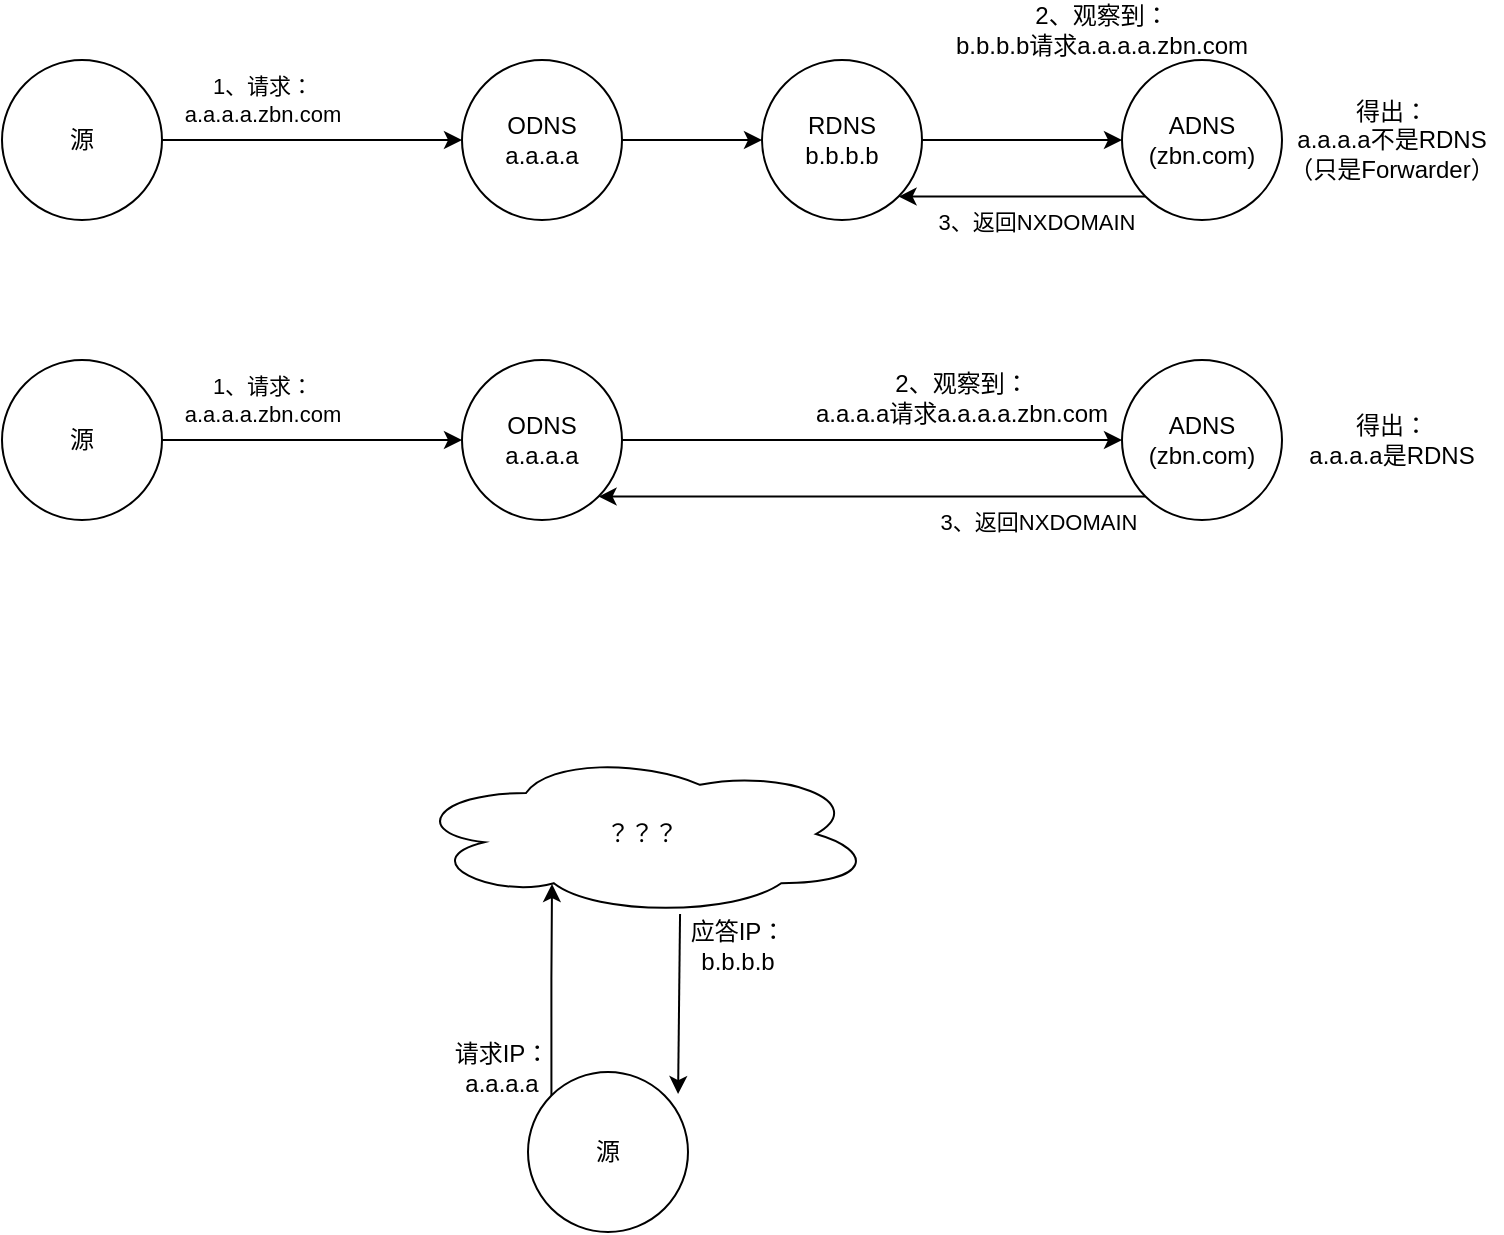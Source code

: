 <mxfile version="21.6.5" type="github">
  <diagram name="第 1 页" id="hRKpJBQKrlTPl6Rmi5Hu">
    <mxGraphModel dx="1379" dy="788" grid="0" gridSize="10" guides="1" tooltips="1" connect="1" arrows="1" fold="1" page="1" pageScale="1" pageWidth="2827" pageHeight="1169" math="0" shadow="0">
      <root>
        <mxCell id="0" />
        <mxCell id="1" parent="0" />
        <mxCell id="vsdkG895KJQekF62wLLN-3" value="" style="edgeStyle=orthogonalEdgeStyle;rounded=0;orthogonalLoop=1;jettySize=auto;html=1;" edge="1" parent="1" source="vsdkG895KJQekF62wLLN-1" target="vsdkG895KJQekF62wLLN-2">
          <mxGeometry relative="1" as="geometry" />
        </mxCell>
        <mxCell id="vsdkG895KJQekF62wLLN-8" value="1、请求：&lt;br&gt;a.a.a.a.zbn.com" style="edgeLabel;html=1;align=center;verticalAlign=middle;resizable=0;points=[];" vertex="1" connectable="0" parent="vsdkG895KJQekF62wLLN-3">
          <mxGeometry x="-0.364" y="-1" relative="1" as="geometry">
            <mxPoint x="2" y="-21" as="offset" />
          </mxGeometry>
        </mxCell>
        <mxCell id="vsdkG895KJQekF62wLLN-1" value="源" style="ellipse;whiteSpace=wrap;html=1;aspect=fixed;" vertex="1" parent="1">
          <mxGeometry x="14" y="35" width="80" height="80" as="geometry" />
        </mxCell>
        <mxCell id="vsdkG895KJQekF62wLLN-5" style="edgeStyle=orthogonalEdgeStyle;rounded=0;orthogonalLoop=1;jettySize=auto;html=1;exitX=1;exitY=0.5;exitDx=0;exitDy=0;entryX=0;entryY=0.5;entryDx=0;entryDy=0;" edge="1" parent="1" source="vsdkG895KJQekF62wLLN-2" target="vsdkG895KJQekF62wLLN-4">
          <mxGeometry relative="1" as="geometry" />
        </mxCell>
        <mxCell id="vsdkG895KJQekF62wLLN-2" value="ODNS&lt;br&gt;a.a.a.a" style="ellipse;whiteSpace=wrap;html=1;aspect=fixed;" vertex="1" parent="1">
          <mxGeometry x="244" y="35" width="80" height="80" as="geometry" />
        </mxCell>
        <mxCell id="vsdkG895KJQekF62wLLN-7" value="" style="edgeStyle=orthogonalEdgeStyle;rounded=0;orthogonalLoop=1;jettySize=auto;html=1;" edge="1" parent="1" source="vsdkG895KJQekF62wLLN-4" target="vsdkG895KJQekF62wLLN-6">
          <mxGeometry relative="1" as="geometry" />
        </mxCell>
        <mxCell id="vsdkG895KJQekF62wLLN-4" value="RDNS&lt;br&gt;b.b.b.b" style="ellipse;whiteSpace=wrap;html=1;aspect=fixed;" vertex="1" parent="1">
          <mxGeometry x="394" y="35" width="80" height="80" as="geometry" />
        </mxCell>
        <mxCell id="vsdkG895KJQekF62wLLN-21" style="edgeStyle=orthogonalEdgeStyle;rounded=0;orthogonalLoop=1;jettySize=auto;html=1;exitX=0;exitY=1;exitDx=0;exitDy=0;entryX=1;entryY=1;entryDx=0;entryDy=0;" edge="1" parent="1" source="vsdkG895KJQekF62wLLN-6" target="vsdkG895KJQekF62wLLN-4">
          <mxGeometry relative="1" as="geometry" />
        </mxCell>
        <mxCell id="vsdkG895KJQekF62wLLN-22" value="3、返回NXDOMAIN" style="edgeLabel;html=1;align=center;verticalAlign=middle;resizable=0;points=[];" vertex="1" connectable="0" parent="vsdkG895KJQekF62wLLN-21">
          <mxGeometry x="-0.211" relative="1" as="geometry">
            <mxPoint x="-6" y="12" as="offset" />
          </mxGeometry>
        </mxCell>
        <mxCell id="vsdkG895KJQekF62wLLN-6" value="ADNS&lt;br&gt;(zbn.com)" style="ellipse;whiteSpace=wrap;html=1;aspect=fixed;" vertex="1" parent="1">
          <mxGeometry x="574" y="35" width="80" height="80" as="geometry" />
        </mxCell>
        <mxCell id="vsdkG895KJQekF62wLLN-9" value="2、观察到：&lt;br&gt;b.b.b.b请求a.a.a.a.zbn.com" style="text;html=1;strokeColor=none;fillColor=none;align=center;verticalAlign=middle;whiteSpace=wrap;rounded=0;" vertex="1" parent="1">
          <mxGeometry x="484" y="5" width="160" height="30" as="geometry" />
        </mxCell>
        <mxCell id="vsdkG895KJQekF62wLLN-10" value="得出：&lt;br&gt;a.a.a.a不是RDNS&lt;br&gt;（只是Forwarder）" style="text;html=1;strokeColor=none;fillColor=none;align=center;verticalAlign=middle;whiteSpace=wrap;rounded=0;" vertex="1" parent="1">
          <mxGeometry x="654" y="60" width="110" height="30" as="geometry" />
        </mxCell>
        <mxCell id="vsdkG895KJQekF62wLLN-11" value="" style="edgeStyle=orthogonalEdgeStyle;rounded=0;orthogonalLoop=1;jettySize=auto;html=1;" edge="1" parent="1" source="vsdkG895KJQekF62wLLN-13" target="vsdkG895KJQekF62wLLN-15">
          <mxGeometry relative="1" as="geometry" />
        </mxCell>
        <mxCell id="vsdkG895KJQekF62wLLN-12" value="1、请求：&lt;br&gt;a.a.a.a.zbn.com" style="edgeLabel;html=1;align=center;verticalAlign=middle;resizable=0;points=[];" vertex="1" connectable="0" parent="vsdkG895KJQekF62wLLN-11">
          <mxGeometry x="-0.364" y="-1" relative="1" as="geometry">
            <mxPoint x="2" y="-21" as="offset" />
          </mxGeometry>
        </mxCell>
        <mxCell id="vsdkG895KJQekF62wLLN-13" value="源" style="ellipse;whiteSpace=wrap;html=1;aspect=fixed;" vertex="1" parent="1">
          <mxGeometry x="14" y="185" width="80" height="80" as="geometry" />
        </mxCell>
        <mxCell id="vsdkG895KJQekF62wLLN-14" style="edgeStyle=orthogonalEdgeStyle;rounded=0;orthogonalLoop=1;jettySize=auto;html=1;exitX=1;exitY=0.5;exitDx=0;exitDy=0;entryX=0;entryY=0.5;entryDx=0;entryDy=0;" edge="1" parent="1" source="vsdkG895KJQekF62wLLN-15" target="vsdkG895KJQekF62wLLN-18">
          <mxGeometry relative="1" as="geometry">
            <mxPoint x="394" y="225" as="targetPoint" />
          </mxGeometry>
        </mxCell>
        <mxCell id="vsdkG895KJQekF62wLLN-15" value="ODNS&lt;br&gt;a.a.a.a" style="ellipse;whiteSpace=wrap;html=1;aspect=fixed;" vertex="1" parent="1">
          <mxGeometry x="244" y="185" width="80" height="80" as="geometry" />
        </mxCell>
        <mxCell id="vsdkG895KJQekF62wLLN-23" style="edgeStyle=orthogonalEdgeStyle;rounded=0;orthogonalLoop=1;jettySize=auto;html=1;exitX=0;exitY=1;exitDx=0;exitDy=0;entryX=1;entryY=1;entryDx=0;entryDy=0;" edge="1" parent="1" source="vsdkG895KJQekF62wLLN-18" target="vsdkG895KJQekF62wLLN-15">
          <mxGeometry relative="1" as="geometry" />
        </mxCell>
        <mxCell id="vsdkG895KJQekF62wLLN-24" value="3、返回NXDOMAIN" style="edgeLabel;html=1;align=center;verticalAlign=middle;resizable=0;points=[];" vertex="1" connectable="0" parent="vsdkG895KJQekF62wLLN-23">
          <mxGeometry x="-0.102" y="1" relative="1" as="geometry">
            <mxPoint x="69" y="11" as="offset" />
          </mxGeometry>
        </mxCell>
        <mxCell id="vsdkG895KJQekF62wLLN-18" value="ADNS&lt;br&gt;(zbn.com)" style="ellipse;whiteSpace=wrap;html=1;aspect=fixed;" vertex="1" parent="1">
          <mxGeometry x="574" y="185" width="80" height="80" as="geometry" />
        </mxCell>
        <mxCell id="vsdkG895KJQekF62wLLN-19" value="2、观察到：&lt;br&gt;a.a.a.a请求a.a.a.a.zbn.com" style="text;html=1;strokeColor=none;fillColor=none;align=center;verticalAlign=middle;whiteSpace=wrap;rounded=0;" vertex="1" parent="1">
          <mxGeometry x="414" y="189" width="160" height="30" as="geometry" />
        </mxCell>
        <mxCell id="vsdkG895KJQekF62wLLN-20" value="得出：&lt;br&gt;a.a.a.a是RDNS" style="text;html=1;strokeColor=none;fillColor=none;align=center;verticalAlign=middle;whiteSpace=wrap;rounded=0;" vertex="1" parent="1">
          <mxGeometry x="654" y="210" width="110" height="30" as="geometry" />
        </mxCell>
        <mxCell id="vsdkG895KJQekF62wLLN-26" style="edgeStyle=orthogonalEdgeStyle;rounded=0;orthogonalLoop=1;jettySize=auto;html=1;exitX=0;exitY=0;exitDx=0;exitDy=0;" edge="1" parent="1" source="vsdkG895KJQekF62wLLN-25">
          <mxGeometry relative="1" as="geometry">
            <mxPoint x="289" y="447" as="targetPoint" />
          </mxGeometry>
        </mxCell>
        <mxCell id="vsdkG895KJQekF62wLLN-25" value="源" style="ellipse;whiteSpace=wrap;html=1;aspect=fixed;" vertex="1" parent="1">
          <mxGeometry x="277" y="541" width="80" height="80" as="geometry" />
        </mxCell>
        <mxCell id="vsdkG895KJQekF62wLLN-27" value="？？？" style="ellipse;shape=cloud;whiteSpace=wrap;html=1;" vertex="1" parent="1">
          <mxGeometry x="218" y="381" width="232" height="82" as="geometry" />
        </mxCell>
        <mxCell id="vsdkG895KJQekF62wLLN-28" value="请求IP：&lt;br&gt;a.a.a.a" style="text;html=1;strokeColor=none;fillColor=none;align=center;verticalAlign=middle;whiteSpace=wrap;rounded=0;" vertex="1" parent="1">
          <mxGeometry x="234" y="524" width="60" height="30" as="geometry" />
        </mxCell>
        <mxCell id="vsdkG895KJQekF62wLLN-29" value="" style="endArrow=classic;html=1;rounded=0;exitX=0.582;exitY=0.988;exitDx=0;exitDy=0;exitPerimeter=0;entryX=0.938;entryY=0.138;entryDx=0;entryDy=0;entryPerimeter=0;" edge="1" parent="1" source="vsdkG895KJQekF62wLLN-27" target="vsdkG895KJQekF62wLLN-25">
          <mxGeometry width="50" height="50" relative="1" as="geometry">
            <mxPoint x="388" y="564" as="sourcePoint" />
            <mxPoint x="438" y="514" as="targetPoint" />
          </mxGeometry>
        </mxCell>
        <mxCell id="vsdkG895KJQekF62wLLN-30" value="应答IP：&lt;br&gt;b.b.b.b" style="text;html=1;strokeColor=none;fillColor=none;align=center;verticalAlign=middle;whiteSpace=wrap;rounded=0;" vertex="1" parent="1">
          <mxGeometry x="352" y="463" width="60" height="30" as="geometry" />
        </mxCell>
      </root>
    </mxGraphModel>
  </diagram>
</mxfile>

